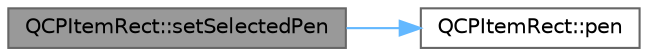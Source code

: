 digraph "QCPItemRect::setSelectedPen"
{
 // LATEX_PDF_SIZE
  bgcolor="transparent";
  edge [fontname=Helvetica,fontsize=10,labelfontname=Helvetica,labelfontsize=10];
  node [fontname=Helvetica,fontsize=10,shape=box,height=0.2,width=0.4];
  rankdir="LR";
  Node1 [label="QCPItemRect::setSelectedPen",height=0.2,width=0.4,color="gray40", fillcolor="grey60", style="filled", fontcolor="black",tooltip=" "];
  Node1 -> Node2 [color="steelblue1",style="solid"];
  Node2 [label="QCPItemRect::pen",height=0.2,width=0.4,color="grey40", fillcolor="white", style="filled",URL="$class_q_c_p_item_rect.html#a3ee2f580a3950dc11247f405ce8b6ecf",tooltip=" "];
}
